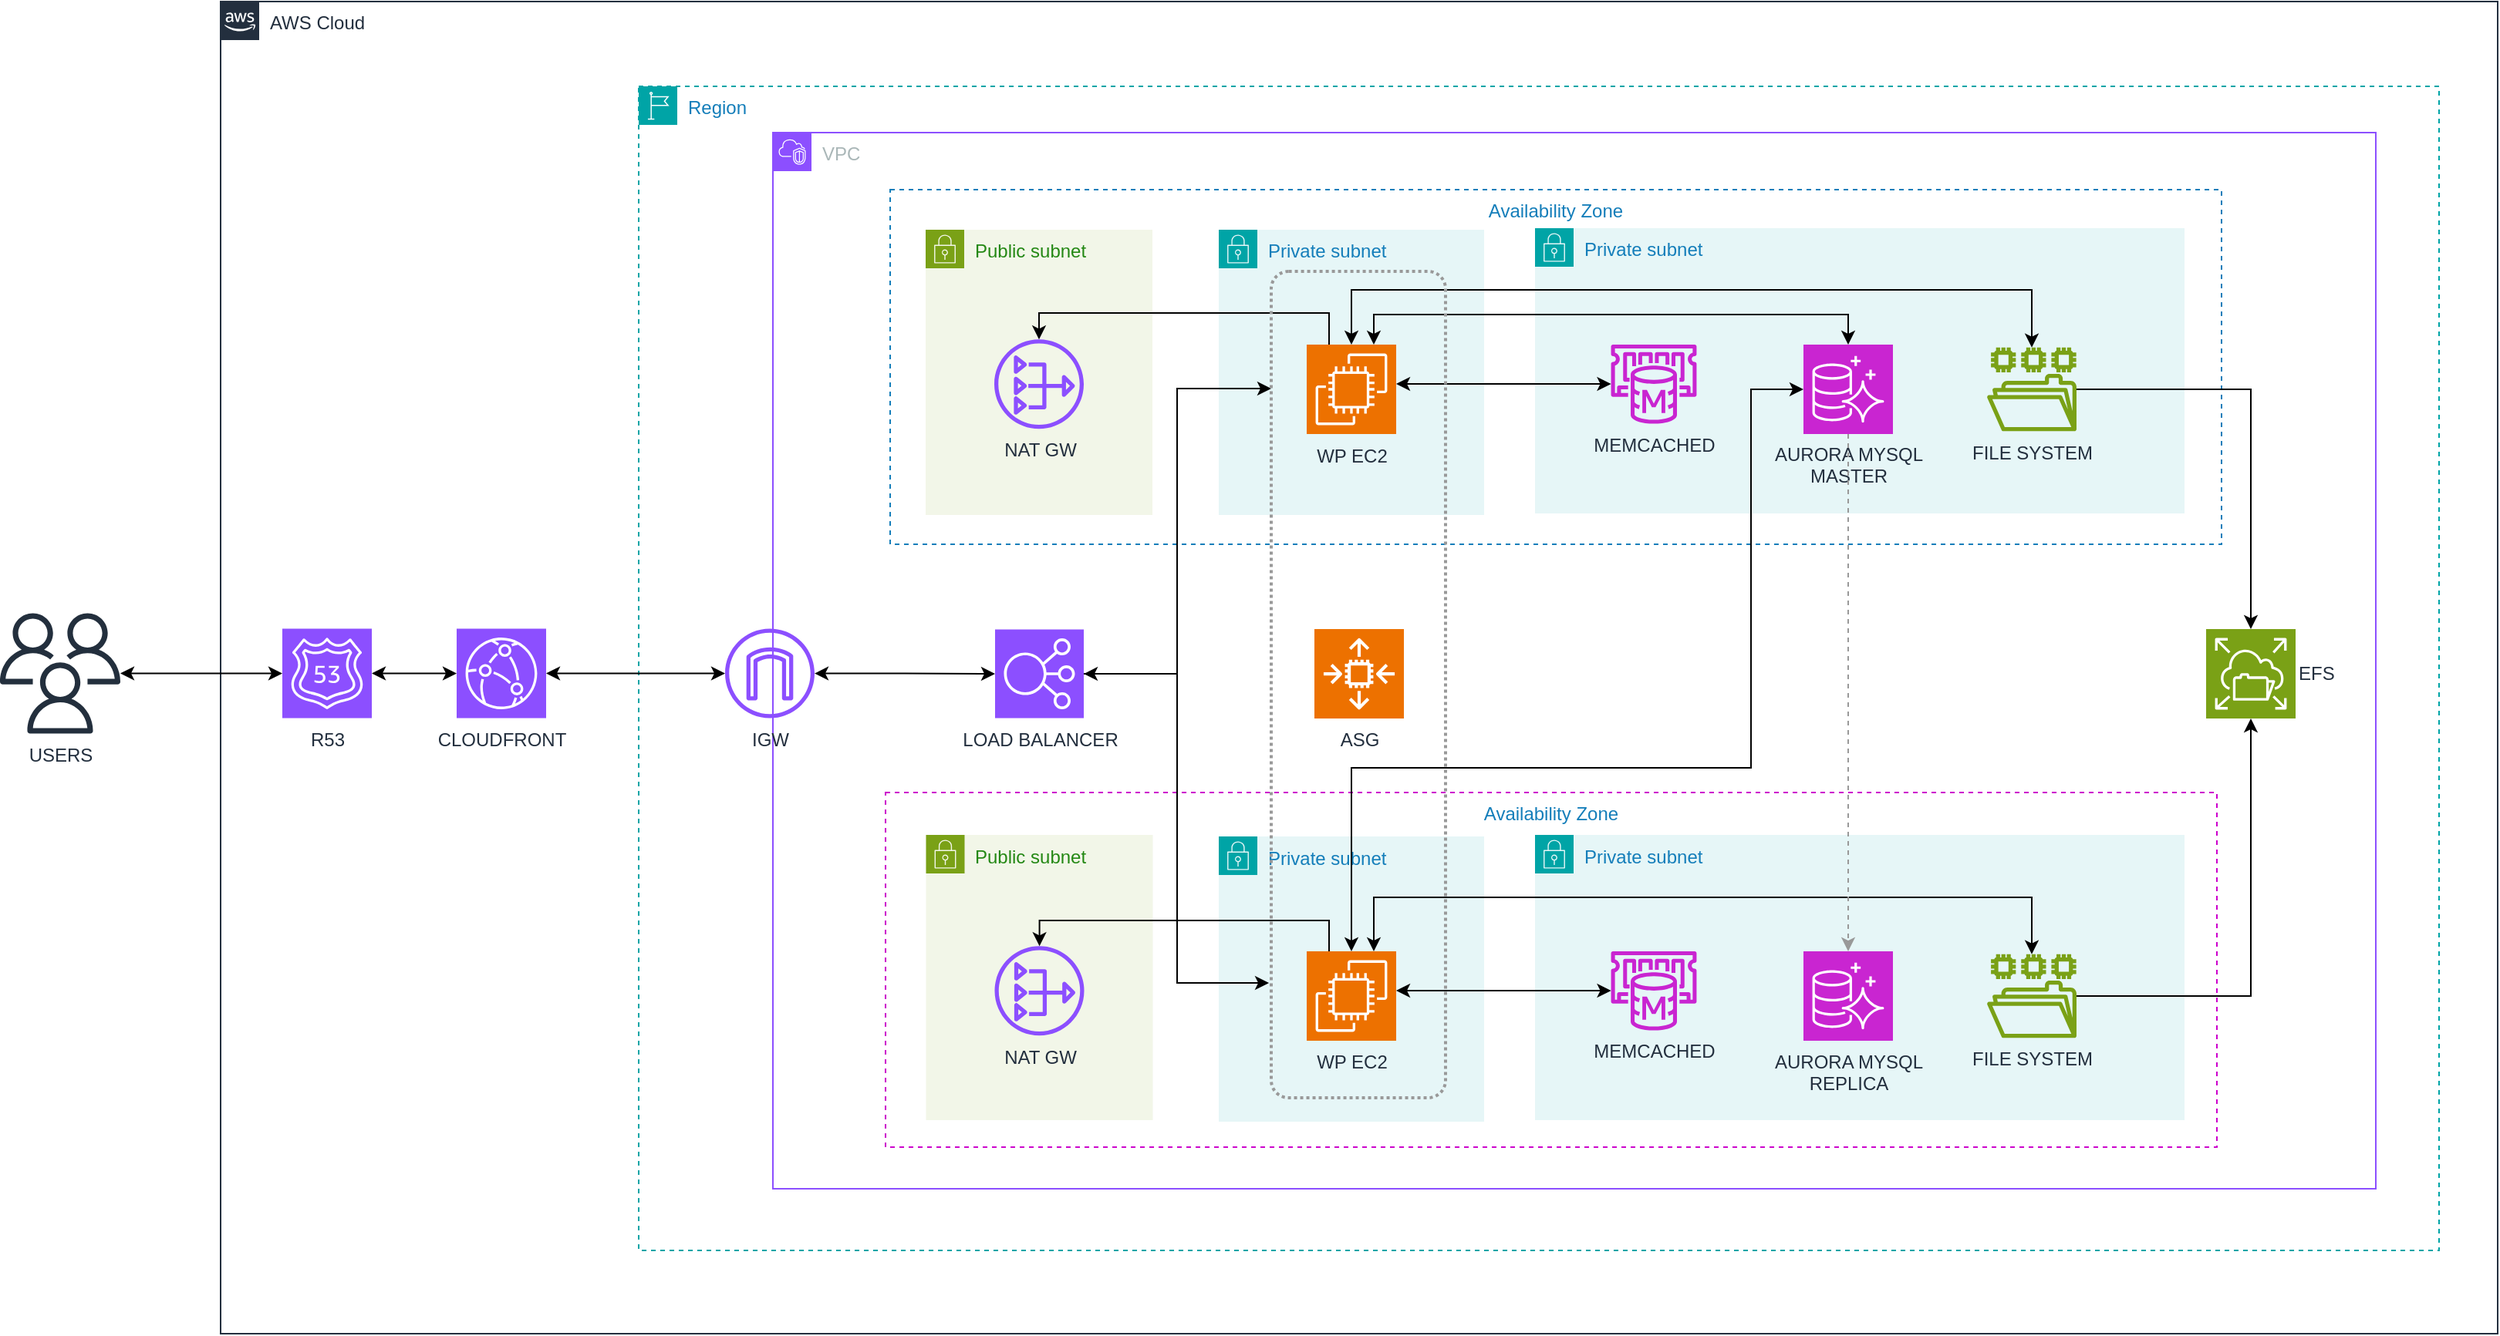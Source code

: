 <mxfile version="24.7.8">
  <diagram id="dRC86euG13cVq2lLHnlQ" name="Page-1">
    <mxGraphModel dx="2118" dy="2047" grid="0" gridSize="75" guides="1" tooltips="1" connect="1" arrows="1" fold="1" page="0" pageScale="1" pageWidth="900" pageHeight="1125" background="#ffffff" math="0" shadow="0">
      <root>
        <mxCell id="0" />
        <mxCell id="1" parent="0" />
        <mxCell id="tlVu8HYuGR-iey6-OH6Z-1" value="Availability Zone" style="fillColor=none;strokeColor=#147EBA;dashed=1;verticalAlign=top;fontStyle=0;fontColor=#147EBA;whiteSpace=wrap;html=1;" vertex="1" parent="1">
          <mxGeometry x="688" y="-310" width="863" height="230" as="geometry" />
        </mxCell>
        <mxCell id="tlVu8HYuGR-iey6-OH6Z-2" value="Availability Zone" style="fillColor=none;strokeColor=#CC00CC;dashed=1;verticalAlign=top;fontStyle=0;fontColor=#147EBA;whiteSpace=wrap;html=1;" vertex="1" parent="1">
          <mxGeometry x="685" y="81" width="863" height="230" as="geometry" />
        </mxCell>
        <mxCell id="tlVu8HYuGR-iey6-OH6Z-3" value="AWS Cloud" style="points=[[0,0],[0.25,0],[0.5,0],[0.75,0],[1,0],[1,0.25],[1,0.5],[1,0.75],[1,1],[0.75,1],[0.5,1],[0.25,1],[0,1],[0,0.75],[0,0.5],[0,0.25]];outlineConnect=0;gradientColor=none;html=1;whiteSpace=wrap;fontSize=12;fontStyle=0;container=0;pointerEvents=0;collapsible=0;recursiveResize=0;shape=mxgraph.aws4.group;grIcon=mxgraph.aws4.group_aws_cloud_alt;strokeColor=#232F3E;fillColor=none;verticalAlign=top;align=left;spacingLeft=30;fontColor=#232F3E;dashed=0;" vertex="1" parent="1">
          <mxGeometry x="254" y="-432" width="1476" height="864" as="geometry" />
        </mxCell>
        <mxCell id="tlVu8HYuGR-iey6-OH6Z-4" value="Region" style="points=[[0,0],[0.25,0],[0.5,0],[0.75,0],[1,0],[1,0.25],[1,0.5],[1,0.75],[1,1],[0.75,1],[0.5,1],[0.25,1],[0,1],[0,0.75],[0,0.5],[0,0.25]];outlineConnect=0;gradientColor=none;html=1;whiteSpace=wrap;fontSize=12;fontStyle=0;container=0;pointerEvents=0;collapsible=0;recursiveResize=0;shape=mxgraph.aws4.group;grIcon=mxgraph.aws4.group_region;strokeColor=#00A4A6;fillColor=none;verticalAlign=top;align=left;spacingLeft=30;fontColor=#147EBA;dashed=1;" vertex="1" parent="1">
          <mxGeometry x="525" y="-377" width="1167" height="755" as="geometry" />
        </mxCell>
        <mxCell id="tlVu8HYuGR-iey6-OH6Z-5" value="VPC" style="points=[[0,0],[0.25,0],[0.5,0],[0.75,0],[1,0],[1,0.25],[1,0.5],[1,0.75],[1,1],[0.75,1],[0.5,1],[0.25,1],[0,1],[0,0.75],[0,0.5],[0,0.25]];outlineConnect=0;gradientColor=none;html=1;whiteSpace=wrap;fontSize=12;fontStyle=0;container=0;pointerEvents=0;collapsible=0;recursiveResize=0;shape=mxgraph.aws4.group;grIcon=mxgraph.aws4.group_vpc2;strokeColor=#8C4FFF;fillColor=none;verticalAlign=top;align=left;spacingLeft=30;fontColor=#AAB7B8;dashed=0;" vertex="1" parent="1">
          <mxGeometry x="612" y="-347" width="1039" height="685" as="geometry" />
        </mxCell>
        <mxCell id="tlVu8HYuGR-iey6-OH6Z-6" value="Public subnet" style="points=[[0,0],[0.25,0],[0.5,0],[0.75,0],[1,0],[1,0.25],[1,0.5],[1,0.75],[1,1],[0.75,1],[0.5,1],[0.25,1],[0,1],[0,0.75],[0,0.5],[0,0.25]];outlineConnect=0;gradientColor=none;html=1;whiteSpace=wrap;fontSize=12;fontStyle=0;container=1;pointerEvents=0;collapsible=0;recursiveResize=0;shape=mxgraph.aws4.group;grIcon=mxgraph.aws4.group_security_group;grStroke=0;strokeColor=#7AA116;fillColor=#F2F6E8;verticalAlign=top;align=left;spacingLeft=30;fontColor=#248814;dashed=0;" vertex="1" parent="1">
          <mxGeometry x="711" y="-284" width="147" height="185" as="geometry" />
        </mxCell>
        <mxCell id="tlVu8HYuGR-iey6-OH6Z-7" value="NAT GW" style="sketch=0;outlineConnect=0;fontColor=#232F3E;gradientColor=none;fillColor=#8C4FFF;strokeColor=none;dashed=0;verticalLabelPosition=bottom;verticalAlign=top;align=center;html=1;fontSize=12;fontStyle=0;aspect=fixed;pointerEvents=1;shape=mxgraph.aws4.nat_gateway;" vertex="1" parent="tlVu8HYuGR-iey6-OH6Z-6">
          <mxGeometry x="44.5" y="71.15" width="58" height="58" as="geometry" />
        </mxCell>
        <mxCell id="tlVu8HYuGR-iey6-OH6Z-8" value="Private subnet" style="points=[[0,0],[0.25,0],[0.5,0],[0.75,0],[1,0],[1,0.25],[1,0.5],[1,0.75],[1,1],[0.75,1],[0.5,1],[0.25,1],[0,1],[0,0.75],[0,0.5],[0,0.25]];outlineConnect=0;gradientColor=none;html=1;whiteSpace=wrap;fontSize=12;fontStyle=0;container=1;pointerEvents=0;collapsible=0;recursiveResize=0;shape=mxgraph.aws4.group;grIcon=mxgraph.aws4.group_security_group;grStroke=0;strokeColor=#00A4A6;fillColor=#E6F6F7;verticalAlign=top;align=left;spacingLeft=30;fontColor=#147EBA;dashed=0;" vertex="1" parent="1">
          <mxGeometry x="901" y="-284" width="172" height="185" as="geometry" />
        </mxCell>
        <mxCell id="tlVu8HYuGR-iey6-OH6Z-9" value="WP EC2" style="sketch=0;points=[[0,0,0],[0.25,0,0],[0.5,0,0],[0.75,0,0],[1,0,0],[0,1,0],[0.25,1,0],[0.5,1,0],[0.75,1,0],[1,1,0],[0,0.25,0],[0,0.5,0],[0,0.75,0],[1,0.25,0],[1,0.5,0],[1,0.75,0]];outlineConnect=0;fontColor=#232F3E;fillColor=#ED7100;strokeColor=#ffffff;dashed=0;verticalLabelPosition=bottom;verticalAlign=top;align=center;html=1;fontSize=12;fontStyle=0;aspect=fixed;shape=mxgraph.aws4.resourceIcon;resIcon=mxgraph.aws4.ec2;" vertex="1" parent="tlVu8HYuGR-iey6-OH6Z-8">
          <mxGeometry x="57" y="74.5" width="58" height="58" as="geometry" />
        </mxCell>
        <mxCell id="tlVu8HYuGR-iey6-OH6Z-10" value="Private subnet" style="points=[[0,0],[0.25,0],[0.5,0],[0.75,0],[1,0],[1,0.25],[1,0.5],[1,0.75],[1,1],[0.75,1],[0.5,1],[0.25,1],[0,1],[0,0.75],[0,0.5],[0,0.25]];outlineConnect=0;gradientColor=none;html=1;whiteSpace=wrap;fontSize=12;fontStyle=0;container=1;pointerEvents=0;collapsible=0;recursiveResize=0;shape=mxgraph.aws4.group;grIcon=mxgraph.aws4.group_security_group;grStroke=0;strokeColor=#00A4A6;fillColor=#E6F6F7;verticalAlign=top;align=left;spacingLeft=30;fontColor=#147EBA;dashed=0;" vertex="1" parent="1">
          <mxGeometry x="1106" y="-285" width="421" height="185" as="geometry" />
        </mxCell>
        <mxCell id="tlVu8HYuGR-iey6-OH6Z-11" value="MEMCACHED" style="sketch=0;outlineConnect=0;fontColor=#232F3E;gradientColor=none;fillColor=#C925D1;strokeColor=none;dashed=0;verticalLabelPosition=bottom;verticalAlign=top;align=center;html=1;fontSize=12;fontStyle=0;aspect=fixed;pointerEvents=1;shape=mxgraph.aws4.elasticache_for_memcached;" vertex="1" parent="tlVu8HYuGR-iey6-OH6Z-10">
          <mxGeometry x="48" y="75.5" width="58" height="51.31" as="geometry" />
        </mxCell>
        <mxCell id="tlVu8HYuGR-iey6-OH6Z-12" value="AURORA MYSQL&lt;div&gt;MASTER&lt;/div&gt;" style="sketch=0;points=[[0,0,0],[0.25,0,0],[0.5,0,0],[0.75,0,0],[1,0,0],[0,1,0],[0.25,1,0],[0.5,1,0],[0.75,1,0],[1,1,0],[0,0.25,0],[0,0.5,0],[0,0.75,0],[1,0.25,0],[1,0.5,0],[1,0.75,0]];outlineConnect=0;fontColor=#232F3E;fillColor=#C925D1;strokeColor=#ffffff;dashed=0;verticalLabelPosition=bottom;verticalAlign=top;align=center;html=1;fontSize=12;fontStyle=0;aspect=fixed;shape=mxgraph.aws4.resourceIcon;resIcon=mxgraph.aws4.aurora;" vertex="1" parent="tlVu8HYuGR-iey6-OH6Z-10">
          <mxGeometry x="174" y="75.495" width="58" height="58" as="geometry" />
        </mxCell>
        <mxCell id="tlVu8HYuGR-iey6-OH6Z-13" value="FILE SYSTEM" style="sketch=0;outlineConnect=0;fontColor=#232F3E;gradientColor=none;fillColor=#7AA116;strokeColor=none;dashed=0;verticalLabelPosition=bottom;verticalAlign=top;align=center;html=1;fontSize=12;fontStyle=0;aspect=fixed;pointerEvents=1;shape=mxgraph.aws4.file_system;" vertex="1" parent="tlVu8HYuGR-iey6-OH6Z-10">
          <mxGeometry x="293" y="77.365" width="58" height="54.28" as="geometry" />
        </mxCell>
        <mxCell id="tlVu8HYuGR-iey6-OH6Z-14" value="EFS" style="sketch=0;points=[[0,0,0],[0.25,0,0],[0.5,0,0],[0.75,0,0],[1,0,0],[0,1,0],[0.25,1,0],[0.5,1,0],[0.75,1,0],[1,1,0],[0,0.25,0],[0,0.5,0],[0,0.75,0],[1,0.25,0],[1,0.5,0],[1,0.75,0]];outlineConnect=0;fontColor=#232F3E;fillColor=#7AA116;strokeColor=#ffffff;dashed=0;verticalLabelPosition=middle;verticalAlign=middle;align=left;html=1;fontSize=12;fontStyle=0;aspect=fixed;shape=mxgraph.aws4.resourceIcon;resIcon=mxgraph.aws4.elastic_file_system;labelPosition=right;" vertex="1" parent="1">
          <mxGeometry x="1541" y="-25" width="58" height="58" as="geometry" />
        </mxCell>
        <mxCell id="tlVu8HYuGR-iey6-OH6Z-15" value="Public subnet" style="points=[[0,0],[0.25,0],[0.5,0],[0.75,0],[1,0],[1,0.25],[1,0.5],[1,0.75],[1,1],[0.75,1],[0.5,1],[0.25,1],[0,1],[0,0.75],[0,0.5],[0,0.25]];outlineConnect=0;gradientColor=none;html=1;whiteSpace=wrap;fontSize=12;fontStyle=0;container=1;pointerEvents=0;collapsible=0;recursiveResize=0;shape=mxgraph.aws4.group;grIcon=mxgraph.aws4.group_security_group;grStroke=0;strokeColor=#7AA116;fillColor=#F2F6E8;verticalAlign=top;align=left;spacingLeft=30;fontColor=#248814;dashed=0;" vertex="1" parent="1">
          <mxGeometry x="711.25" y="108.5" width="147" height="185" as="geometry" />
        </mxCell>
        <mxCell id="tlVu8HYuGR-iey6-OH6Z-16" value="NAT GW" style="sketch=0;outlineConnect=0;fontColor=#232F3E;gradientColor=none;fillColor=#8C4FFF;strokeColor=none;dashed=0;verticalLabelPosition=bottom;verticalAlign=top;align=center;html=1;fontSize=12;fontStyle=0;aspect=fixed;pointerEvents=1;shape=mxgraph.aws4.nat_gateway;" vertex="1" parent="tlVu8HYuGR-iey6-OH6Z-15">
          <mxGeometry x="44.5" y="72.15" width="58" height="58" as="geometry" />
        </mxCell>
        <mxCell id="tlVu8HYuGR-iey6-OH6Z-17" value="ASG" style="sketch=0;points=[[0,0,0],[0.25,0,0],[0.5,0,0],[0.75,0,0],[1,0,0],[0,1,0],[0.25,1,0],[0.5,1,0],[0.75,1,0],[1,1,0],[0,0.25,0],[0,0.5,0],[0,0.75,0],[1,0.25,0],[1,0.5,0],[1,0.75,0]];outlineConnect=0;fontColor=#232F3E;fillColor=#ED7100;strokeColor=#ffffff;dashed=0;verticalLabelPosition=bottom;verticalAlign=top;align=center;html=1;fontSize=12;fontStyle=0;aspect=fixed;shape=mxgraph.aws4.resourceIcon;resIcon=mxgraph.aws4.auto_scaling2;" vertex="1" parent="1">
          <mxGeometry x="963" y="-25" width="58" height="58" as="geometry" />
        </mxCell>
        <mxCell id="tlVu8HYuGR-iey6-OH6Z-18" value="LOAD BALANCER" style="sketch=0;points=[[0,0,0],[0.25,0,0],[0.5,0,0],[0.75,0,0],[1,0,0],[0,1,0],[0.25,1,0],[0.5,1,0],[0.75,1,0],[1,1,0],[0,0.25,0],[0,0.5,0],[0,0.75,0],[1,0.25,0],[1,0.5,0],[1,0.75,0]];outlineConnect=0;fontColor=#232F3E;fillColor=#8C4FFF;strokeColor=#ffffff;dashed=0;verticalLabelPosition=bottom;verticalAlign=top;align=center;html=1;fontSize=12;fontStyle=0;aspect=fixed;shape=mxgraph.aws4.resourceIcon;resIcon=mxgraph.aws4.elastic_load_balancing;" vertex="1" parent="1">
          <mxGeometry x="756" y="-24.75" width="57.5" height="57.5" as="geometry" />
        </mxCell>
        <mxCell id="tlVu8HYuGR-iey6-OH6Z-19" style="edgeStyle=orthogonalEdgeStyle;rounded=0;orthogonalLoop=1;jettySize=auto;html=1;startArrow=classic;startFill=1;" edge="1" parent="1" source="tlVu8HYuGR-iey6-OH6Z-9" target="tlVu8HYuGR-iey6-OH6Z-11">
          <mxGeometry relative="1" as="geometry">
            <Array as="points">
              <mxPoint x="1051" y="-184" />
              <mxPoint x="1051" y="-184" />
            </Array>
          </mxGeometry>
        </mxCell>
        <mxCell id="tlVu8HYuGR-iey6-OH6Z-20" style="edgeStyle=orthogonalEdgeStyle;rounded=0;orthogonalLoop=1;jettySize=auto;html=1;entryX=0.5;entryY=0;entryDx=0;entryDy=0;entryPerimeter=0;exitX=0.75;exitY=0;exitDx=0;exitDy=0;exitPerimeter=0;startArrow=classic;startFill=1;" edge="1" parent="1" source="tlVu8HYuGR-iey6-OH6Z-9" target="tlVu8HYuGR-iey6-OH6Z-12">
          <mxGeometry relative="1" as="geometry">
            <Array as="points">
              <mxPoint x="1002" y="-229" />
              <mxPoint x="1309" y="-229" />
            </Array>
          </mxGeometry>
        </mxCell>
        <mxCell id="tlVu8HYuGR-iey6-OH6Z-21" style="edgeStyle=orthogonalEdgeStyle;rounded=0;orthogonalLoop=1;jettySize=auto;html=1;startArrow=classic;startFill=1;" edge="1" parent="1" source="tlVu8HYuGR-iey6-OH6Z-9" target="tlVu8HYuGR-iey6-OH6Z-13">
          <mxGeometry relative="1" as="geometry">
            <Array as="points">
              <mxPoint x="1223" y="-245" />
              <mxPoint x="1223" y="-245" />
            </Array>
          </mxGeometry>
        </mxCell>
        <mxCell id="tlVu8HYuGR-iey6-OH6Z-22" value="Private subnet" style="points=[[0,0],[0.25,0],[0.5,0],[0.75,0],[1,0],[1,0.25],[1,0.5],[1,0.75],[1,1],[0.75,1],[0.5,1],[0.25,1],[0,1],[0,0.75],[0,0.5],[0,0.25]];outlineConnect=0;gradientColor=none;html=1;whiteSpace=wrap;fontSize=12;fontStyle=0;container=1;pointerEvents=0;collapsible=0;recursiveResize=0;shape=mxgraph.aws4.group;grIcon=mxgraph.aws4.group_security_group;grStroke=0;strokeColor=#00A4A6;fillColor=#E6F6F7;verticalAlign=top;align=left;spacingLeft=30;fontColor=#147EBA;dashed=0;" vertex="1" parent="1">
          <mxGeometry x="901" y="109.5" width="172" height="185" as="geometry" />
        </mxCell>
        <mxCell id="tlVu8HYuGR-iey6-OH6Z-23" value="WP EC2" style="sketch=0;points=[[0,0,0],[0.25,0,0],[0.5,0,0],[0.75,0,0],[1,0,0],[0,1,0],[0.25,1,0],[0.5,1,0],[0.75,1,0],[1,1,0],[0,0.25,0],[0,0.5,0],[0,0.75,0],[1,0.25,0],[1,0.5,0],[1,0.75,0]];outlineConnect=0;fontColor=#232F3E;fillColor=#ED7100;strokeColor=#ffffff;dashed=0;verticalLabelPosition=bottom;verticalAlign=top;align=center;html=1;fontSize=12;fontStyle=0;aspect=fixed;shape=mxgraph.aws4.resourceIcon;resIcon=mxgraph.aws4.ec2;" vertex="1" parent="tlVu8HYuGR-iey6-OH6Z-22">
          <mxGeometry x="57" y="74.5" width="58" height="58" as="geometry" />
        </mxCell>
        <mxCell id="tlVu8HYuGR-iey6-OH6Z-24" value="Private subnet" style="points=[[0,0],[0.25,0],[0.5,0],[0.75,0],[1,0],[1,0.25],[1,0.5],[1,0.75],[1,1],[0.75,1],[0.5,1],[0.25,1],[0,1],[0,0.75],[0,0.5],[0,0.25]];outlineConnect=0;gradientColor=none;html=1;whiteSpace=wrap;fontSize=12;fontStyle=0;container=1;pointerEvents=0;collapsible=0;recursiveResize=0;shape=mxgraph.aws4.group;grIcon=mxgraph.aws4.group_security_group;grStroke=0;strokeColor=#00A4A6;fillColor=#E6F6F7;verticalAlign=top;align=left;spacingLeft=30;fontColor=#147EBA;dashed=0;" vertex="1" parent="1">
          <mxGeometry x="1106" y="108.5" width="421" height="185" as="geometry" />
        </mxCell>
        <mxCell id="tlVu8HYuGR-iey6-OH6Z-25" value="MEMCACHED" style="sketch=0;outlineConnect=0;fontColor=#232F3E;gradientColor=none;fillColor=#C925D1;strokeColor=none;dashed=0;verticalLabelPosition=bottom;verticalAlign=top;align=center;html=1;fontSize=12;fontStyle=0;aspect=fixed;pointerEvents=1;shape=mxgraph.aws4.elasticache_for_memcached;" vertex="1" parent="tlVu8HYuGR-iey6-OH6Z-24">
          <mxGeometry x="48" y="75.5" width="58" height="51.31" as="geometry" />
        </mxCell>
        <mxCell id="tlVu8HYuGR-iey6-OH6Z-26" value="AURORA MYSQL&lt;div&gt;REPLICA&lt;/div&gt;" style="sketch=0;points=[[0,0,0],[0.25,0,0],[0.5,0,0],[0.75,0,0],[1,0,0],[0,1,0],[0.25,1,0],[0.5,1,0],[0.75,1,0],[1,1,0],[0,0.25,0],[0,0.5,0],[0,0.75,0],[1,0.25,0],[1,0.5,0],[1,0.75,0]];outlineConnect=0;fontColor=#232F3E;fillColor=#C925D1;strokeColor=#ffffff;dashed=0;verticalLabelPosition=bottom;verticalAlign=top;align=center;html=1;fontSize=12;fontStyle=0;aspect=fixed;shape=mxgraph.aws4.resourceIcon;resIcon=mxgraph.aws4.aurora;" vertex="1" parent="tlVu8HYuGR-iey6-OH6Z-24">
          <mxGeometry x="174" y="75.495" width="58" height="58" as="geometry" />
        </mxCell>
        <mxCell id="tlVu8HYuGR-iey6-OH6Z-27" value="FILE SYSTEM" style="sketch=0;outlineConnect=0;fontColor=#232F3E;gradientColor=none;fillColor=#7AA116;strokeColor=none;dashed=0;verticalLabelPosition=bottom;verticalAlign=top;align=center;html=1;fontSize=12;fontStyle=0;aspect=fixed;pointerEvents=1;shape=mxgraph.aws4.file_system;" vertex="1" parent="tlVu8HYuGR-iey6-OH6Z-24">
          <mxGeometry x="293" y="77.365" width="58" height="54.28" as="geometry" />
        </mxCell>
        <mxCell id="tlVu8HYuGR-iey6-OH6Z-28" style="edgeStyle=orthogonalEdgeStyle;rounded=0;orthogonalLoop=1;jettySize=auto;html=1;startArrow=classic;startFill=1;" edge="1" parent="1" source="tlVu8HYuGR-iey6-OH6Z-23" target="tlVu8HYuGR-iey6-OH6Z-25">
          <mxGeometry relative="1" as="geometry">
            <Array as="points">
              <mxPoint x="1051" y="209.5" />
              <mxPoint x="1051" y="209.5" />
            </Array>
          </mxGeometry>
        </mxCell>
        <mxCell id="tlVu8HYuGR-iey6-OH6Z-29" style="edgeStyle=orthogonalEdgeStyle;rounded=0;orthogonalLoop=1;jettySize=auto;html=1;startArrow=classic;startFill=1;exitX=0.75;exitY=0;exitDx=0;exitDy=0;exitPerimeter=0;" edge="1" parent="1" source="tlVu8HYuGR-iey6-OH6Z-23" target="tlVu8HYuGR-iey6-OH6Z-27">
          <mxGeometry relative="1" as="geometry">
            <Array as="points">
              <mxPoint x="1002" y="149" />
              <mxPoint x="1428" y="149" />
            </Array>
          </mxGeometry>
        </mxCell>
        <mxCell id="tlVu8HYuGR-iey6-OH6Z-30" style="edgeStyle=orthogonalEdgeStyle;rounded=0;orthogonalLoop=1;jettySize=auto;html=1;" edge="1" parent="1" source="tlVu8HYuGR-iey6-OH6Z-13" target="tlVu8HYuGR-iey6-OH6Z-14">
          <mxGeometry relative="1" as="geometry" />
        </mxCell>
        <mxCell id="tlVu8HYuGR-iey6-OH6Z-31" style="edgeStyle=orthogonalEdgeStyle;rounded=0;orthogonalLoop=1;jettySize=auto;html=1;entryX=0.5;entryY=1;entryDx=0;entryDy=0;entryPerimeter=0;" edge="1" parent="1" source="tlVu8HYuGR-iey6-OH6Z-27" target="tlVu8HYuGR-iey6-OH6Z-14">
          <mxGeometry relative="1" as="geometry" />
        </mxCell>
        <mxCell id="tlVu8HYuGR-iey6-OH6Z-32" style="edgeStyle=orthogonalEdgeStyle;rounded=0;orthogonalLoop=1;jettySize=auto;html=1;" edge="1" parent="1" source="tlVu8HYuGR-iey6-OH6Z-18" target="tlVu8HYuGR-iey6-OH6Z-46">
          <mxGeometry relative="1" as="geometry">
            <Array as="points">
              <mxPoint x="874" y="4" />
              <mxPoint x="874" y="-181" />
            </Array>
          </mxGeometry>
        </mxCell>
        <mxCell id="tlVu8HYuGR-iey6-OH6Z-33" style="edgeStyle=orthogonalEdgeStyle;rounded=0;orthogonalLoop=1;jettySize=auto;html=1;entryX=-0.013;entryY=0.861;entryDx=0;entryDy=0;entryPerimeter=0;startArrow=classic;startFill=1;" edge="1" parent="1" source="tlVu8HYuGR-iey6-OH6Z-18" target="tlVu8HYuGR-iey6-OH6Z-46">
          <mxGeometry relative="1" as="geometry">
            <Array as="points">
              <mxPoint x="874" y="4" />
              <mxPoint x="874" y="204" />
            </Array>
          </mxGeometry>
        </mxCell>
        <mxCell id="tlVu8HYuGR-iey6-OH6Z-34" style="edgeStyle=orthogonalEdgeStyle;rounded=0;orthogonalLoop=1;jettySize=auto;html=1;entryX=0.25;entryY=0;entryDx=0;entryDy=0;entryPerimeter=0;startArrow=classic;startFill=1;endArrow=none;endFill=0;" edge="1" parent="1" source="tlVu8HYuGR-iey6-OH6Z-7" target="tlVu8HYuGR-iey6-OH6Z-9">
          <mxGeometry relative="1" as="geometry">
            <Array as="points">
              <mxPoint x="785" y="-230" />
              <mxPoint x="973" y="-230" />
            </Array>
          </mxGeometry>
        </mxCell>
        <mxCell id="tlVu8HYuGR-iey6-OH6Z-35" style="edgeStyle=orthogonalEdgeStyle;rounded=0;orthogonalLoop=1;jettySize=auto;html=1;entryX=0.25;entryY=0;entryDx=0;entryDy=0;entryPerimeter=0;startArrow=classic;startFill=1;endArrow=none;endFill=0;" edge="1" parent="1" source="tlVu8HYuGR-iey6-OH6Z-16" target="tlVu8HYuGR-iey6-OH6Z-23">
          <mxGeometry relative="1" as="geometry">
            <Array as="points">
              <mxPoint x="785" y="164" />
              <mxPoint x="973" y="164" />
            </Array>
          </mxGeometry>
        </mxCell>
        <mxCell id="tlVu8HYuGR-iey6-OH6Z-36" value="IGW" style="sketch=0;outlineConnect=0;fontColor=#232F3E;gradientColor=none;fillColor=#8C4FFF;strokeColor=none;dashed=0;verticalLabelPosition=bottom;verticalAlign=top;align=center;html=1;fontSize=12;fontStyle=0;aspect=fixed;pointerEvents=1;shape=mxgraph.aws4.internet_gateway;" vertex="1" parent="1">
          <mxGeometry x="581" y="-25.25" width="58" height="58" as="geometry" />
        </mxCell>
        <mxCell id="tlVu8HYuGR-iey6-OH6Z-37" style="edgeStyle=orthogonalEdgeStyle;rounded=0;orthogonalLoop=1;jettySize=auto;html=1;entryX=0;entryY=0.5;entryDx=0;entryDy=0;entryPerimeter=0;startArrow=classic;startFill=1;" edge="1" parent="1" source="tlVu8HYuGR-iey6-OH6Z-36" target="tlVu8HYuGR-iey6-OH6Z-18">
          <mxGeometry relative="1" as="geometry" />
        </mxCell>
        <mxCell id="tlVu8HYuGR-iey6-OH6Z-38" style="edgeStyle=orthogonalEdgeStyle;rounded=0;orthogonalLoop=1;jettySize=auto;html=1;startArrow=classic;startFill=1;" edge="1" parent="1" source="tlVu8HYuGR-iey6-OH6Z-39" target="tlVu8HYuGR-iey6-OH6Z-36">
          <mxGeometry relative="1" as="geometry" />
        </mxCell>
        <mxCell id="tlVu8HYuGR-iey6-OH6Z-39" value="CLOUDFRONT" style="sketch=0;points=[[0,0,0],[0.25,0,0],[0.5,0,0],[0.75,0,0],[1,0,0],[0,1,0],[0.25,1,0],[0.5,1,0],[0.75,1,0],[1,1,0],[0,0.25,0],[0,0.5,0],[0,0.75,0],[1,0.25,0],[1,0.5,0],[1,0.75,0]];outlineConnect=0;fontColor=#232F3E;fillColor=#8C4FFF;strokeColor=#ffffff;dashed=0;verticalLabelPosition=bottom;verticalAlign=top;align=center;html=1;fontSize=12;fontStyle=0;aspect=fixed;shape=mxgraph.aws4.resourceIcon;resIcon=mxgraph.aws4.cloudfront;" vertex="1" parent="1">
          <mxGeometry x="407" y="-25.25" width="58" height="58" as="geometry" />
        </mxCell>
        <mxCell id="tlVu8HYuGR-iey6-OH6Z-40" style="edgeStyle=orthogonalEdgeStyle;rounded=0;orthogonalLoop=1;jettySize=auto;html=1;startArrow=classic;startFill=1;" edge="1" parent="1" source="tlVu8HYuGR-iey6-OH6Z-41" target="tlVu8HYuGR-iey6-OH6Z-39">
          <mxGeometry relative="1" as="geometry" />
        </mxCell>
        <mxCell id="tlVu8HYuGR-iey6-OH6Z-41" value="R53" style="sketch=0;points=[[0,0,0],[0.25,0,0],[0.5,0,0],[0.75,0,0],[1,0,0],[0,1,0],[0.25,1,0],[0.5,1,0],[0.75,1,0],[1,1,0],[0,0.25,0],[0,0.5,0],[0,0.75,0],[1,0.25,0],[1,0.5,0],[1,0.75,0]];outlineConnect=0;fontColor=#232F3E;fillColor=#8C4FFF;strokeColor=#ffffff;dashed=0;verticalLabelPosition=bottom;verticalAlign=top;align=center;html=1;fontSize=12;fontStyle=0;aspect=fixed;shape=mxgraph.aws4.resourceIcon;resIcon=mxgraph.aws4.route_53;" vertex="1" parent="1">
          <mxGeometry x="294" y="-25.25" width="58" height="58" as="geometry" />
        </mxCell>
        <mxCell id="tlVu8HYuGR-iey6-OH6Z-42" value="USERS" style="sketch=0;outlineConnect=0;fontColor=#232F3E;gradientColor=none;fillColor=#232F3D;strokeColor=none;dashed=0;verticalLabelPosition=bottom;verticalAlign=top;align=center;html=1;fontSize=12;fontStyle=0;aspect=fixed;pointerEvents=1;shape=mxgraph.aws4.users;" vertex="1" parent="1">
          <mxGeometry x="111" y="-35.25" width="78" height="78" as="geometry" />
        </mxCell>
        <mxCell id="tlVu8HYuGR-iey6-OH6Z-43" style="edgeStyle=orthogonalEdgeStyle;rounded=0;orthogonalLoop=1;jettySize=auto;html=1;entryX=0;entryY=0.5;entryDx=0;entryDy=0;entryPerimeter=0;startArrow=classic;startFill=1;" edge="1" parent="1" source="tlVu8HYuGR-iey6-OH6Z-42" target="tlVu8HYuGR-iey6-OH6Z-41">
          <mxGeometry relative="1" as="geometry" />
        </mxCell>
        <mxCell id="tlVu8HYuGR-iey6-OH6Z-44" style="edgeStyle=orthogonalEdgeStyle;rounded=0;orthogonalLoop=1;jettySize=auto;html=1;entryX=0;entryY=0.5;entryDx=0;entryDy=0;entryPerimeter=0;startArrow=classic;startFill=1;" edge="1" parent="1" source="tlVu8HYuGR-iey6-OH6Z-23" target="tlVu8HYuGR-iey6-OH6Z-12">
          <mxGeometry relative="1" as="geometry">
            <Array as="points">
              <mxPoint x="987" y="65" />
              <mxPoint x="1246" y="65" />
              <mxPoint x="1246" y="-181" />
            </Array>
          </mxGeometry>
        </mxCell>
        <mxCell id="tlVu8HYuGR-iey6-OH6Z-45" style="edgeStyle=orthogonalEdgeStyle;rounded=0;orthogonalLoop=1;jettySize=auto;html=1;dashed=1;strokeColor=#999999;" edge="1" parent="1" source="tlVu8HYuGR-iey6-OH6Z-12" target="tlVu8HYuGR-iey6-OH6Z-26">
          <mxGeometry relative="1" as="geometry" />
        </mxCell>
        <mxCell id="tlVu8HYuGR-iey6-OH6Z-46" value="" style="rounded=1;arcSize=10;dashed=1;fillColor=none;gradientColor=none;dashPattern=1 1;strokeWidth=2;strokeColor=#999999;" vertex="1" parent="1">
          <mxGeometry x="935" y="-257" width="113" height="536" as="geometry" />
        </mxCell>
      </root>
    </mxGraphModel>
  </diagram>
</mxfile>
